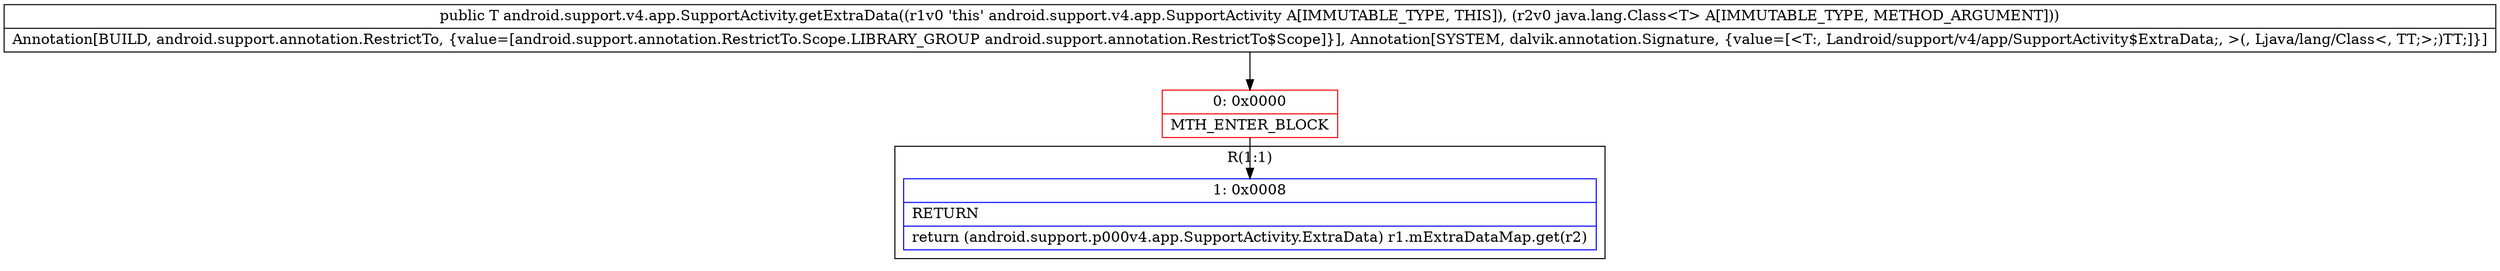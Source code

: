 digraph "CFG forandroid.support.v4.app.SupportActivity.getExtraData(Ljava\/lang\/Class;)Landroid\/support\/v4\/app\/SupportActivity$ExtraData;" {
subgraph cluster_Region_433859045 {
label = "R(1:1)";
node [shape=record,color=blue];
Node_1 [shape=record,label="{1\:\ 0x0008|RETURN\l|return (android.support.p000v4.app.SupportActivity.ExtraData) r1.mExtraDataMap.get(r2)\l}"];
}
Node_0 [shape=record,color=red,label="{0\:\ 0x0000|MTH_ENTER_BLOCK\l}"];
MethodNode[shape=record,label="{public T android.support.v4.app.SupportActivity.getExtraData((r1v0 'this' android.support.v4.app.SupportActivity A[IMMUTABLE_TYPE, THIS]), (r2v0 java.lang.Class\<T\> A[IMMUTABLE_TYPE, METHOD_ARGUMENT]))  | Annotation[BUILD, android.support.annotation.RestrictTo, \{value=[android.support.annotation.RestrictTo.Scope.LIBRARY_GROUP android.support.annotation.RestrictTo$Scope]\}], Annotation[SYSTEM, dalvik.annotation.Signature, \{value=[\<T:, Landroid\/support\/v4\/app\/SupportActivity$ExtraData;, \>(, Ljava\/lang\/Class\<, TT;\>;)TT;]\}]\l}"];
MethodNode -> Node_0;
Node_0 -> Node_1;
}

